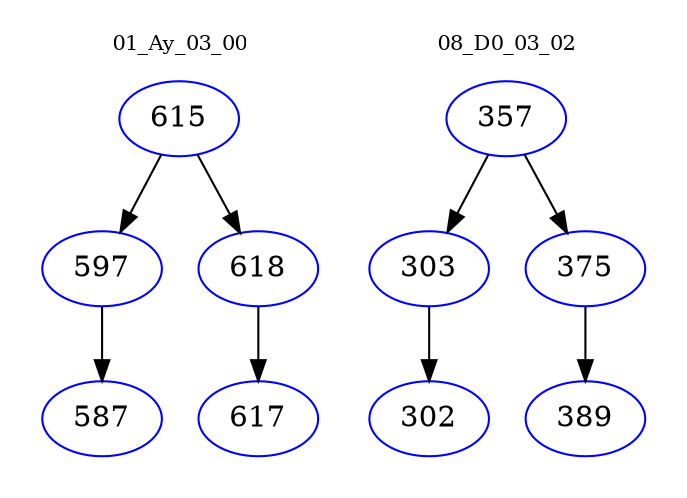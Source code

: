 digraph{
subgraph cluster_0 {
color = white
label = "01_Ay_03_00";
fontsize=10;
T0_615 [label="615", color="blue"]
T0_615 -> T0_597 [color="black"]
T0_597 [label="597", color="blue"]
T0_597 -> T0_587 [color="black"]
T0_587 [label="587", color="blue"]
T0_615 -> T0_618 [color="black"]
T0_618 [label="618", color="blue"]
T0_618 -> T0_617 [color="black"]
T0_617 [label="617", color="blue"]
}
subgraph cluster_1 {
color = white
label = "08_D0_03_02";
fontsize=10;
T1_357 [label="357", color="blue"]
T1_357 -> T1_303 [color="black"]
T1_303 [label="303", color="blue"]
T1_303 -> T1_302 [color="black"]
T1_302 [label="302", color="blue"]
T1_357 -> T1_375 [color="black"]
T1_375 [label="375", color="blue"]
T1_375 -> T1_389 [color="black"]
T1_389 [label="389", color="blue"]
}
}
